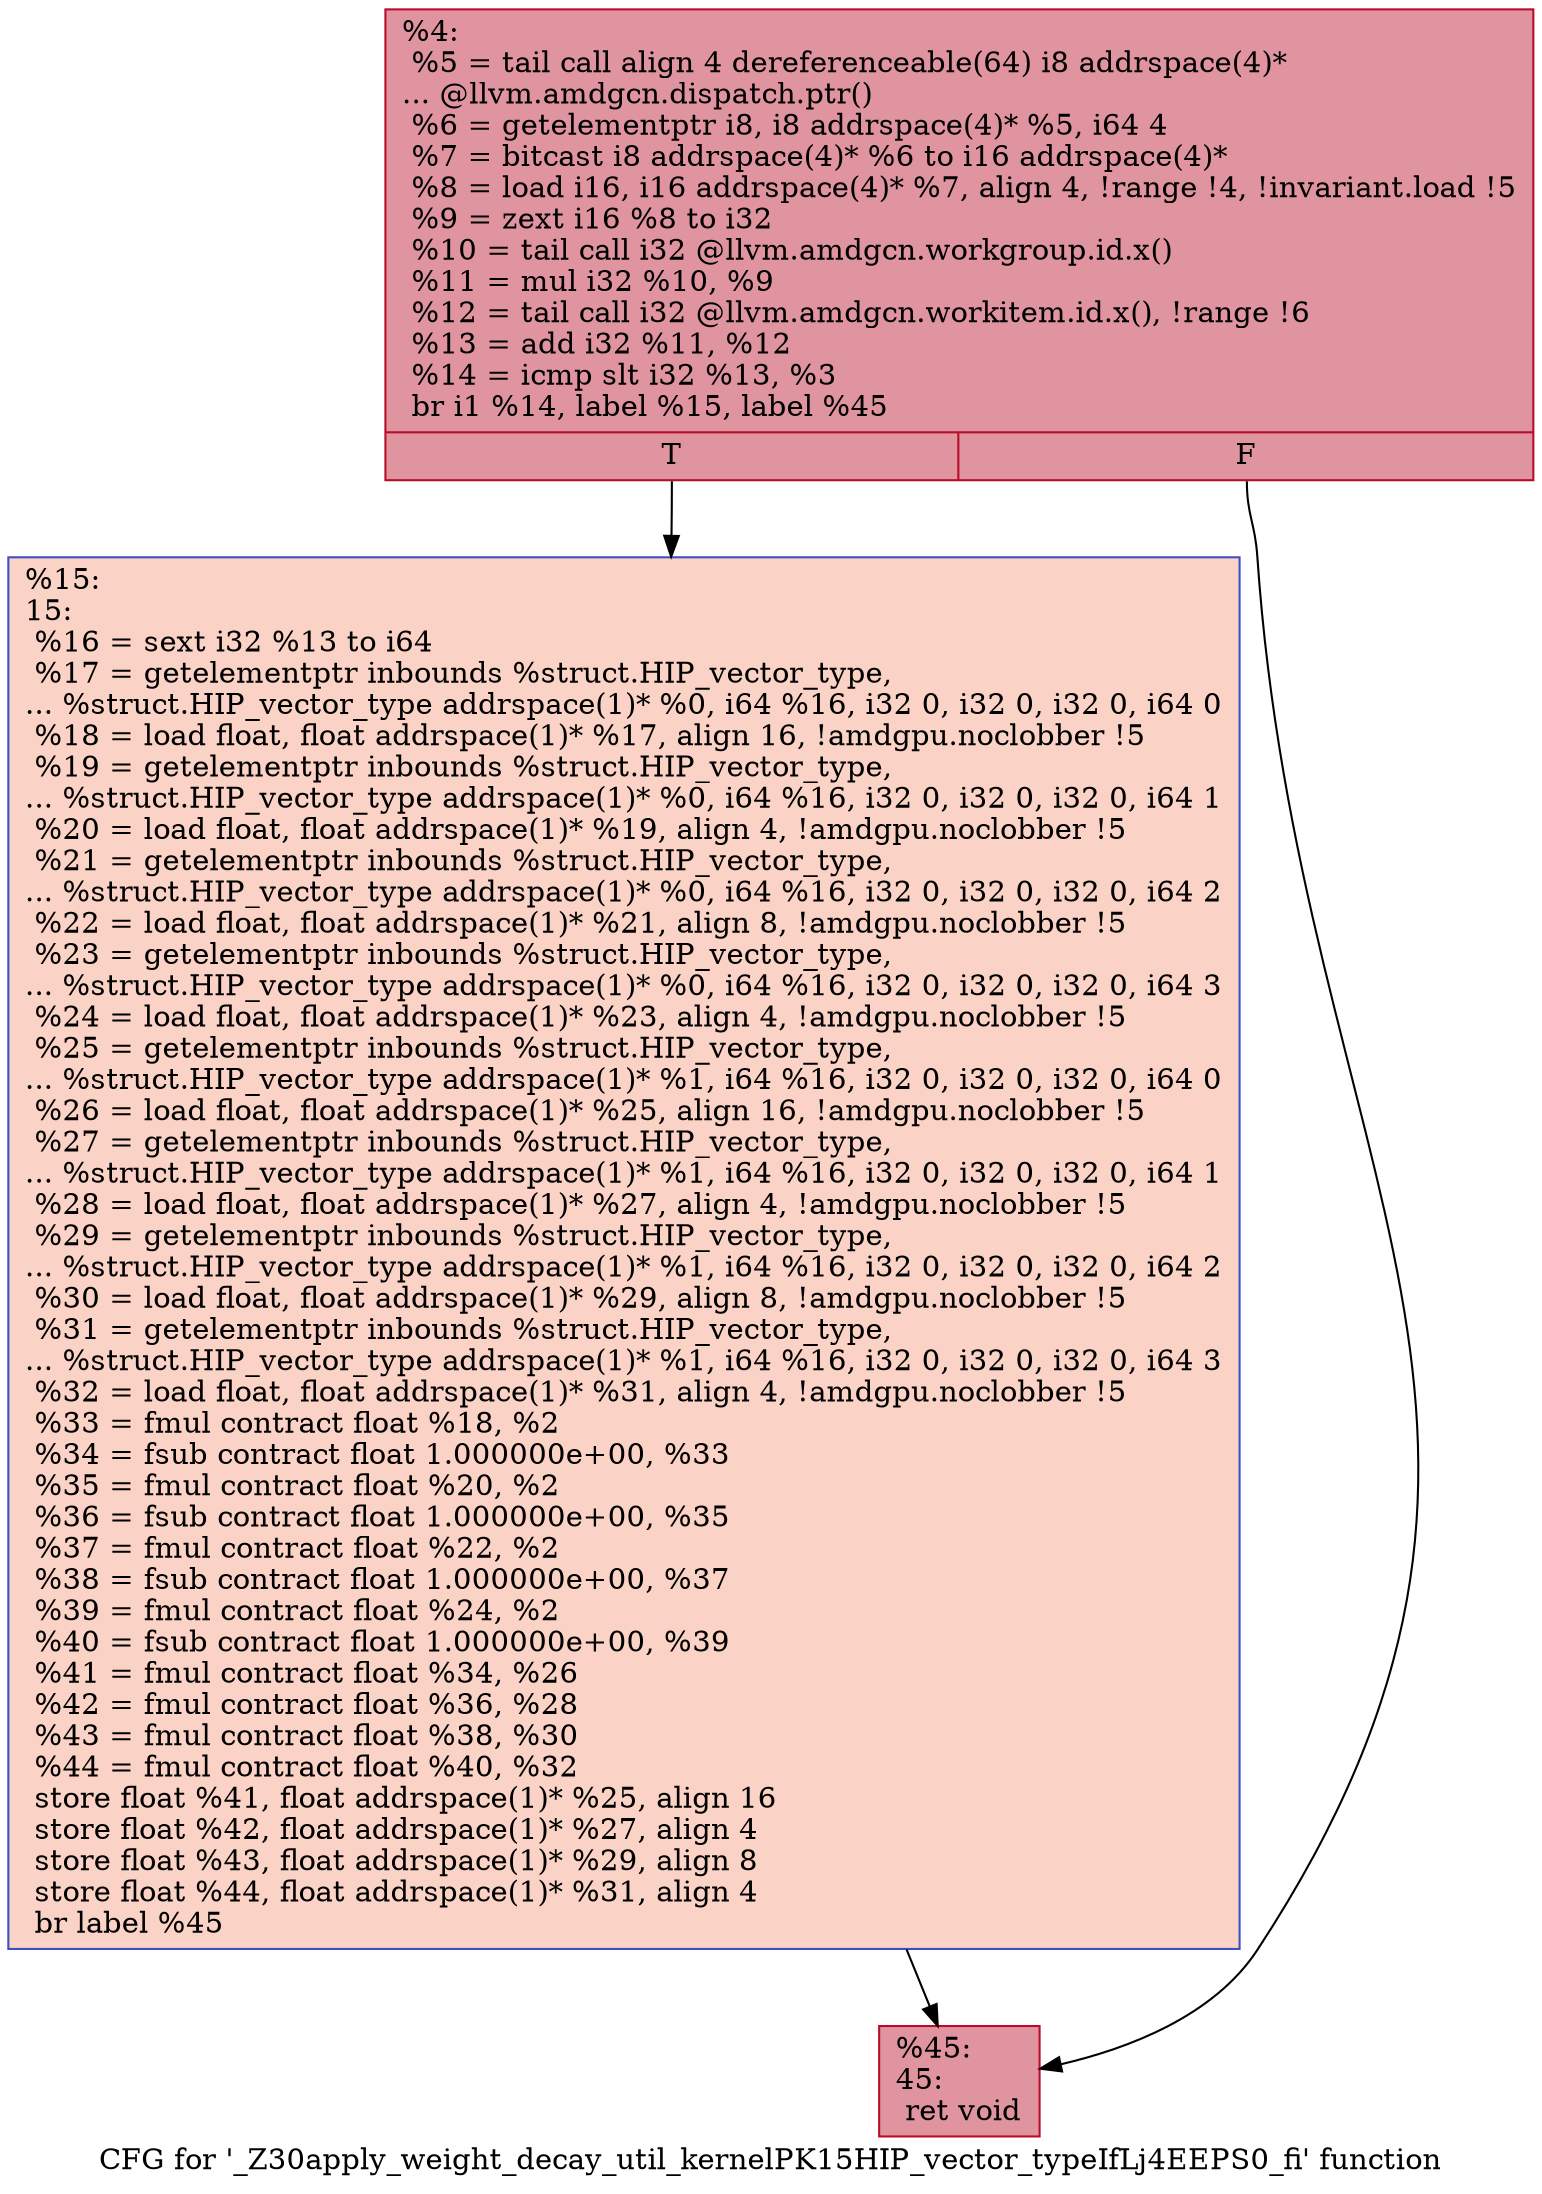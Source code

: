 digraph "CFG for '_Z30apply_weight_decay_util_kernelPK15HIP_vector_typeIfLj4EEPS0_fi' function" {
	label="CFG for '_Z30apply_weight_decay_util_kernelPK15HIP_vector_typeIfLj4EEPS0_fi' function";

	Node0x4d7f2c0 [shape=record,color="#b70d28ff", style=filled, fillcolor="#b70d2870",label="{%4:\l  %5 = tail call align 4 dereferenceable(64) i8 addrspace(4)*\l... @llvm.amdgcn.dispatch.ptr()\l  %6 = getelementptr i8, i8 addrspace(4)* %5, i64 4\l  %7 = bitcast i8 addrspace(4)* %6 to i16 addrspace(4)*\l  %8 = load i16, i16 addrspace(4)* %7, align 4, !range !4, !invariant.load !5\l  %9 = zext i16 %8 to i32\l  %10 = tail call i32 @llvm.amdgcn.workgroup.id.x()\l  %11 = mul i32 %10, %9\l  %12 = tail call i32 @llvm.amdgcn.workitem.id.x(), !range !6\l  %13 = add i32 %11, %12\l  %14 = icmp slt i32 %13, %3\l  br i1 %14, label %15, label %45\l|{<s0>T|<s1>F}}"];
	Node0x4d7f2c0:s0 -> Node0x4d81120;
	Node0x4d7f2c0:s1 -> Node0x4d811b0;
	Node0x4d81120 [shape=record,color="#3d50c3ff", style=filled, fillcolor="#f59c7d70",label="{%15:\l15:                                               \l  %16 = sext i32 %13 to i64\l  %17 = getelementptr inbounds %struct.HIP_vector_type,\l... %struct.HIP_vector_type addrspace(1)* %0, i64 %16, i32 0, i32 0, i32 0, i64 0\l  %18 = load float, float addrspace(1)* %17, align 16, !amdgpu.noclobber !5\l  %19 = getelementptr inbounds %struct.HIP_vector_type,\l... %struct.HIP_vector_type addrspace(1)* %0, i64 %16, i32 0, i32 0, i32 0, i64 1\l  %20 = load float, float addrspace(1)* %19, align 4, !amdgpu.noclobber !5\l  %21 = getelementptr inbounds %struct.HIP_vector_type,\l... %struct.HIP_vector_type addrspace(1)* %0, i64 %16, i32 0, i32 0, i32 0, i64 2\l  %22 = load float, float addrspace(1)* %21, align 8, !amdgpu.noclobber !5\l  %23 = getelementptr inbounds %struct.HIP_vector_type,\l... %struct.HIP_vector_type addrspace(1)* %0, i64 %16, i32 0, i32 0, i32 0, i64 3\l  %24 = load float, float addrspace(1)* %23, align 4, !amdgpu.noclobber !5\l  %25 = getelementptr inbounds %struct.HIP_vector_type,\l... %struct.HIP_vector_type addrspace(1)* %1, i64 %16, i32 0, i32 0, i32 0, i64 0\l  %26 = load float, float addrspace(1)* %25, align 16, !amdgpu.noclobber !5\l  %27 = getelementptr inbounds %struct.HIP_vector_type,\l... %struct.HIP_vector_type addrspace(1)* %1, i64 %16, i32 0, i32 0, i32 0, i64 1\l  %28 = load float, float addrspace(1)* %27, align 4, !amdgpu.noclobber !5\l  %29 = getelementptr inbounds %struct.HIP_vector_type,\l... %struct.HIP_vector_type addrspace(1)* %1, i64 %16, i32 0, i32 0, i32 0, i64 2\l  %30 = load float, float addrspace(1)* %29, align 8, !amdgpu.noclobber !5\l  %31 = getelementptr inbounds %struct.HIP_vector_type,\l... %struct.HIP_vector_type addrspace(1)* %1, i64 %16, i32 0, i32 0, i32 0, i64 3\l  %32 = load float, float addrspace(1)* %31, align 4, !amdgpu.noclobber !5\l  %33 = fmul contract float %18, %2\l  %34 = fsub contract float 1.000000e+00, %33\l  %35 = fmul contract float %20, %2\l  %36 = fsub contract float 1.000000e+00, %35\l  %37 = fmul contract float %22, %2\l  %38 = fsub contract float 1.000000e+00, %37\l  %39 = fmul contract float %24, %2\l  %40 = fsub contract float 1.000000e+00, %39\l  %41 = fmul contract float %34, %26\l  %42 = fmul contract float %36, %28\l  %43 = fmul contract float %38, %30\l  %44 = fmul contract float %40, %32\l  store float %41, float addrspace(1)* %25, align 16\l  store float %42, float addrspace(1)* %27, align 4\l  store float %43, float addrspace(1)* %29, align 8\l  store float %44, float addrspace(1)* %31, align 4\l  br label %45\l}"];
	Node0x4d81120 -> Node0x4d811b0;
	Node0x4d811b0 [shape=record,color="#b70d28ff", style=filled, fillcolor="#b70d2870",label="{%45:\l45:                                               \l  ret void\l}"];
}
